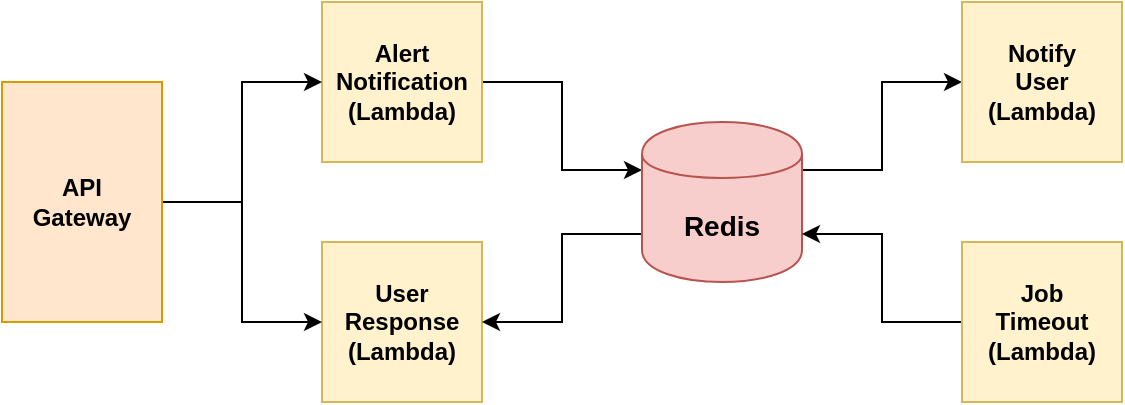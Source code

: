 <mxfile version="12.1.3" type="device" pages="1"><diagram id="lVNuTSO0h6tkPmrTnnza" name="Page-1"><mxGraphModel dx="840" dy="697" grid="1" gridSize="10" guides="1" tooltips="1" connect="1" arrows="1" fold="1" page="1" pageScale="1" pageWidth="850" pageHeight="1100" math="0" shadow="0"><root><mxCell id="0"/><mxCell id="1" parent="0"/><mxCell id="XjDLLhO8p2b_KuAGFBRZ-9" style="edgeStyle=orthogonalEdgeStyle;rounded=0;orthogonalLoop=1;jettySize=auto;html=1;exitX=1;exitY=0.5;exitDx=0;exitDy=0;entryX=0;entryY=0.3;entryDx=0;entryDy=0;" edge="1" parent="1" source="4D2oloACwnhCHtlaFUdp-2" target="4D2oloACwnhCHtlaFUdp-7"><mxGeometry relative="1" as="geometry"/></mxCell><mxCell id="4D2oloACwnhCHtlaFUdp-2" value="Alert&lt;br&gt;Notification&lt;br&gt;(Lambda)" style="whiteSpace=wrap;html=1;aspect=fixed;fillColor=#fff2cc;strokeColor=#d6b656;fontStyle=1" parent="1" vertex="1"><mxGeometry x="200" y="40" width="80" height="80" as="geometry"/></mxCell><mxCell id="4D2oloACwnhCHtlaFUdp-3" value="User&lt;br&gt;Response&lt;br&gt;(Lambda)" style="whiteSpace=wrap;html=1;aspect=fixed;fillColor=#fff2cc;strokeColor=#d6b656;fontStyle=1" parent="1" vertex="1"><mxGeometry x="200" y="160" width="80" height="80" as="geometry"/></mxCell><mxCell id="XjDLLhO8p2b_KuAGFBRZ-10" style="edgeStyle=orthogonalEdgeStyle;rounded=0;orthogonalLoop=1;jettySize=auto;html=1;exitX=0;exitY=0.7;exitDx=0;exitDy=0;entryX=1;entryY=0.5;entryDx=0;entryDy=0;" edge="1" parent="1" source="4D2oloACwnhCHtlaFUdp-7" target="4D2oloACwnhCHtlaFUdp-3"><mxGeometry relative="1" as="geometry"/></mxCell><mxCell id="XjDLLhO8p2b_KuAGFBRZ-11" style="edgeStyle=orthogonalEdgeStyle;rounded=0;orthogonalLoop=1;jettySize=auto;html=1;exitX=1;exitY=0.3;exitDx=0;exitDy=0;entryX=0;entryY=0.5;entryDx=0;entryDy=0;startArrow=none;startFill=0;" edge="1" parent="1" source="4D2oloACwnhCHtlaFUdp-7" target="4D2oloACwnhCHtlaFUdp-16"><mxGeometry relative="1" as="geometry"/></mxCell><mxCell id="4D2oloACwnhCHtlaFUdp-7" value="Redis" style="shape=cylinder;whiteSpace=wrap;html=1;boundedLbl=1;backgroundOutline=1;fontSize=14;fontStyle=1;fillColor=#f8cecc;strokeColor=#b85450;" parent="1" vertex="1"><mxGeometry x="360" y="100" width="80" height="80" as="geometry"/></mxCell><mxCell id="4D2oloACwnhCHtlaFUdp-16" value="Notify&lt;br&gt;User&lt;br&gt;(Lambda)" style="whiteSpace=wrap;html=1;aspect=fixed;fillColor=#fff2cc;strokeColor=#d6b656;fontStyle=1" parent="1" vertex="1"><mxGeometry x="520" y="40" width="80" height="80" as="geometry"/></mxCell><mxCell id="XjDLLhO8p2b_KuAGFBRZ-12" style="edgeStyle=orthogonalEdgeStyle;rounded=0;orthogonalLoop=1;jettySize=auto;html=1;exitX=0;exitY=0.5;exitDx=0;exitDy=0;entryX=1;entryY=0.7;entryDx=0;entryDy=0;startArrow=none;startFill=0;" edge="1" parent="1" source="XjDLLhO8p2b_KuAGFBRZ-3" target="4D2oloACwnhCHtlaFUdp-7"><mxGeometry relative="1" as="geometry"/></mxCell><mxCell id="XjDLLhO8p2b_KuAGFBRZ-3" value="Job&lt;br&gt;Timeout&lt;br&gt;(Lambda)" style="whiteSpace=wrap;html=1;aspect=fixed;fillColor=#fff2cc;strokeColor=#d6b656;fontStyle=1" vertex="1" parent="1"><mxGeometry x="520" y="160" width="80" height="80" as="geometry"/></mxCell><mxCell id="XjDLLhO8p2b_KuAGFBRZ-7" style="edgeStyle=orthogonalEdgeStyle;rounded=0;orthogonalLoop=1;jettySize=auto;html=1;exitX=1;exitY=0.5;exitDx=0;exitDy=0;entryX=0;entryY=0.5;entryDx=0;entryDy=0;" edge="1" parent="1" source="XjDLLhO8p2b_KuAGFBRZ-6" target="4D2oloACwnhCHtlaFUdp-2"><mxGeometry relative="1" as="geometry"/></mxCell><mxCell id="XjDLLhO8p2b_KuAGFBRZ-8" style="edgeStyle=orthogonalEdgeStyle;rounded=0;orthogonalLoop=1;jettySize=auto;html=1;exitX=1;exitY=0.5;exitDx=0;exitDy=0;entryX=0;entryY=0.5;entryDx=0;entryDy=0;" edge="1" parent="1" source="XjDLLhO8p2b_KuAGFBRZ-6" target="4D2oloACwnhCHtlaFUdp-3"><mxGeometry relative="1" as="geometry"/></mxCell><mxCell id="XjDLLhO8p2b_KuAGFBRZ-6" value="API&lt;br&gt;Gateway" style="rounded=0;whiteSpace=wrap;html=1;fontStyle=1;fillColor=#ffe6cc;strokeColor=#d79b00;" vertex="1" parent="1"><mxGeometry x="40" y="80" width="80" height="120" as="geometry"/></mxCell></root></mxGraphModel></diagram></mxfile>